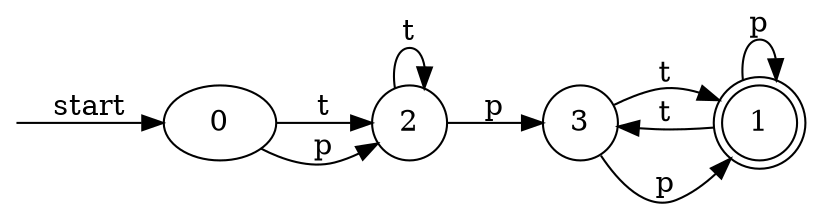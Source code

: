digraph dfa {
    rankdir = LR;
    __start [style = invis, shape = point];
    __start -> "0" [ label = "start" ];
    node [shape = doublecircle]; "1"
    node [shape = circle];
    "0" -> "2" [ label = "t" ];
    "0" -> "2" [ label = "p" ];
    "2" -> "2" [ label = "t" ];
    "2" -> "3" [ label = "p" ];
    "3" -> "1" [ label = "t" ];
    "3" -> "1" [ label = "p" ];
    "1" -> "3" [ label = "t" ];
    "1" -> "1" [ label = "p" ];
}
